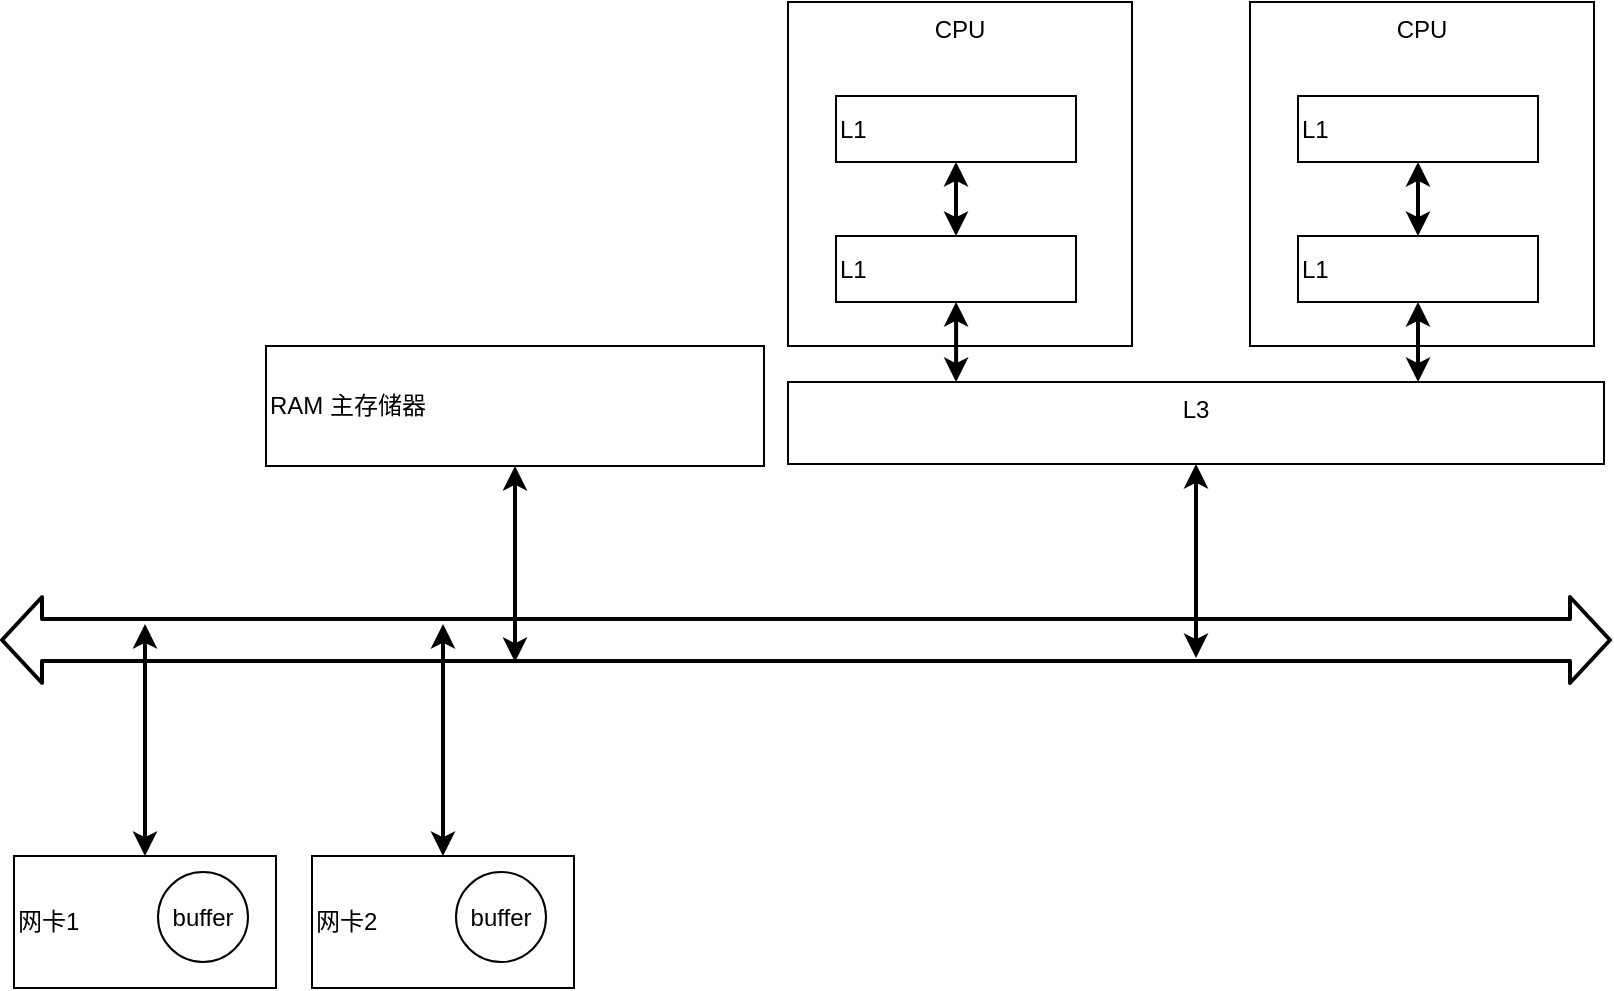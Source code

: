 <mxfile version="14.8.0" type="github">
  <diagram id="pJSdXZW5RLaHWPt-oxUb" name="第 1 页">
    <mxGraphModel dx="1426" dy="794" grid="0" gridSize="10" guides="1" tooltips="1" connect="1" arrows="1" fold="1" page="1" pageScale="1" pageWidth="827" pageHeight="1169" math="0" shadow="0">
      <root>
        <mxCell id="0" />
        <mxCell id="1" parent="0" />
        <mxCell id="ArmjkCHneCmOyYuBnzp7-1" value="" style="shape=flexArrow;endArrow=classic;startArrow=classic;html=1;width=20;strokeWidth=2;" edge="1" parent="1">
          <mxGeometry width="100" height="100" relative="1" as="geometry">
            <mxPoint x="11" y="351" as="sourcePoint" />
            <mxPoint x="817" y="351" as="targetPoint" />
          </mxGeometry>
        </mxCell>
        <mxCell id="ArmjkCHneCmOyYuBnzp7-4" style="edgeStyle=orthogonalEdgeStyle;rounded=0;orthogonalLoop=1;jettySize=auto;html=1;strokeWidth=2;startArrow=classic;startFill=1;" edge="1" parent="1" source="ArmjkCHneCmOyYuBnzp7-2">
          <mxGeometry relative="1" as="geometry">
            <mxPoint x="83.5" y="343" as="targetPoint" />
          </mxGeometry>
        </mxCell>
        <mxCell id="ArmjkCHneCmOyYuBnzp7-2" value="网卡1" style="rounded=0;whiteSpace=wrap;html=1;align=left;" vertex="1" parent="1">
          <mxGeometry x="18" y="459" width="131" height="66" as="geometry" />
        </mxCell>
        <mxCell id="ArmjkCHneCmOyYuBnzp7-3" value="buffer" style="ellipse;whiteSpace=wrap;html=1;aspect=fixed;" vertex="1" parent="1">
          <mxGeometry x="90" y="467" width="45" height="45" as="geometry" />
        </mxCell>
        <mxCell id="ArmjkCHneCmOyYuBnzp7-6" style="edgeStyle=orthogonalEdgeStyle;rounded=0;orthogonalLoop=1;jettySize=auto;html=1;strokeWidth=2;startArrow=classic;startFill=1;" edge="1" parent="1" source="ArmjkCHneCmOyYuBnzp7-5">
          <mxGeometry relative="1" as="geometry">
            <mxPoint x="268.5" y="362" as="targetPoint" />
          </mxGeometry>
        </mxCell>
        <mxCell id="ArmjkCHneCmOyYuBnzp7-5" value="RAM 主存储器" style="rounded=0;whiteSpace=wrap;html=1;align=left;" vertex="1" parent="1">
          <mxGeometry x="144" y="204" width="249" height="60" as="geometry" />
        </mxCell>
        <mxCell id="ArmjkCHneCmOyYuBnzp7-7" value="CPU" style="whiteSpace=wrap;html=1;aspect=fixed;align=center;verticalAlign=top;" vertex="1" parent="1">
          <mxGeometry x="405" y="32" width="172" height="172" as="geometry" />
        </mxCell>
        <mxCell id="ArmjkCHneCmOyYuBnzp7-8" style="edgeStyle=orthogonalEdgeStyle;rounded=0;orthogonalLoop=1;jettySize=auto;html=1;strokeWidth=2;startArrow=classic;startFill=1;" edge="1" parent="1" source="ArmjkCHneCmOyYuBnzp7-9">
          <mxGeometry relative="1" as="geometry">
            <mxPoint x="232.5" y="343" as="targetPoint" />
          </mxGeometry>
        </mxCell>
        <mxCell id="ArmjkCHneCmOyYuBnzp7-9" value="网卡2" style="rounded=0;whiteSpace=wrap;html=1;align=left;" vertex="1" parent="1">
          <mxGeometry x="167" y="459" width="131" height="66" as="geometry" />
        </mxCell>
        <mxCell id="ArmjkCHneCmOyYuBnzp7-10" value="buffer" style="ellipse;whiteSpace=wrap;html=1;aspect=fixed;" vertex="1" parent="1">
          <mxGeometry x="239" y="467" width="45" height="45" as="geometry" />
        </mxCell>
        <mxCell id="ArmjkCHneCmOyYuBnzp7-14" style="edgeStyle=orthogonalEdgeStyle;rounded=0;orthogonalLoop=1;jettySize=auto;html=1;entryX=0.5;entryY=0;entryDx=0;entryDy=0;startArrow=classic;startFill=1;strokeWidth=2;" edge="1" parent="1" source="ArmjkCHneCmOyYuBnzp7-11" target="ArmjkCHneCmOyYuBnzp7-13">
          <mxGeometry relative="1" as="geometry" />
        </mxCell>
        <mxCell id="ArmjkCHneCmOyYuBnzp7-11" value="L1" style="rounded=0;whiteSpace=wrap;html=1;align=left;" vertex="1" parent="1">
          <mxGeometry x="429" y="79" width="120" height="33" as="geometry" />
        </mxCell>
        <mxCell id="ArmjkCHneCmOyYuBnzp7-21" style="edgeStyle=orthogonalEdgeStyle;rounded=0;orthogonalLoop=1;jettySize=auto;html=1;entryX=0.206;entryY=0;entryDx=0;entryDy=0;entryPerimeter=0;startArrow=classic;startFill=1;strokeWidth=2;" edge="1" parent="1" source="ArmjkCHneCmOyYuBnzp7-13" target="ArmjkCHneCmOyYuBnzp7-15">
          <mxGeometry relative="1" as="geometry" />
        </mxCell>
        <mxCell id="ArmjkCHneCmOyYuBnzp7-13" value="L1" style="rounded=0;whiteSpace=wrap;html=1;align=left;" vertex="1" parent="1">
          <mxGeometry x="429" y="149" width="120" height="33" as="geometry" />
        </mxCell>
        <mxCell id="ArmjkCHneCmOyYuBnzp7-27" style="edgeStyle=orthogonalEdgeStyle;rounded=0;orthogonalLoop=1;jettySize=auto;html=1;startArrow=classic;startFill=1;strokeWidth=2;" edge="1" parent="1" source="ArmjkCHneCmOyYuBnzp7-15">
          <mxGeometry relative="1" as="geometry">
            <mxPoint x="609" y="360" as="targetPoint" />
          </mxGeometry>
        </mxCell>
        <mxCell id="ArmjkCHneCmOyYuBnzp7-15" value="L3" style="rounded=0;whiteSpace=wrap;html=1;align=center;verticalAlign=top;" vertex="1" parent="1">
          <mxGeometry x="405" y="222" width="408" height="41" as="geometry" />
        </mxCell>
        <mxCell id="ArmjkCHneCmOyYuBnzp7-22" value="CPU" style="whiteSpace=wrap;html=1;aspect=fixed;align=center;verticalAlign=top;" vertex="1" parent="1">
          <mxGeometry x="636" y="32" width="172" height="172" as="geometry" />
        </mxCell>
        <mxCell id="ArmjkCHneCmOyYuBnzp7-23" style="edgeStyle=orthogonalEdgeStyle;rounded=0;orthogonalLoop=1;jettySize=auto;html=1;entryX=0.5;entryY=0;entryDx=0;entryDy=0;startArrow=classic;startFill=1;strokeWidth=2;" edge="1" parent="1" source="ArmjkCHneCmOyYuBnzp7-24" target="ArmjkCHneCmOyYuBnzp7-26">
          <mxGeometry relative="1" as="geometry" />
        </mxCell>
        <mxCell id="ArmjkCHneCmOyYuBnzp7-24" value="L1" style="rounded=0;whiteSpace=wrap;html=1;align=left;" vertex="1" parent="1">
          <mxGeometry x="660" y="79" width="120" height="33" as="geometry" />
        </mxCell>
        <mxCell id="ArmjkCHneCmOyYuBnzp7-25" style="edgeStyle=orthogonalEdgeStyle;rounded=0;orthogonalLoop=1;jettySize=auto;html=1;entryX=0.206;entryY=0;entryDx=0;entryDy=0;entryPerimeter=0;startArrow=classic;startFill=1;strokeWidth=2;" edge="1" parent="1" source="ArmjkCHneCmOyYuBnzp7-26">
          <mxGeometry relative="1" as="geometry">
            <mxPoint x="720.048" y="222" as="targetPoint" />
          </mxGeometry>
        </mxCell>
        <mxCell id="ArmjkCHneCmOyYuBnzp7-26" value="L1" style="rounded=0;whiteSpace=wrap;html=1;align=left;" vertex="1" parent="1">
          <mxGeometry x="660" y="149" width="120" height="33" as="geometry" />
        </mxCell>
      </root>
    </mxGraphModel>
  </diagram>
</mxfile>
